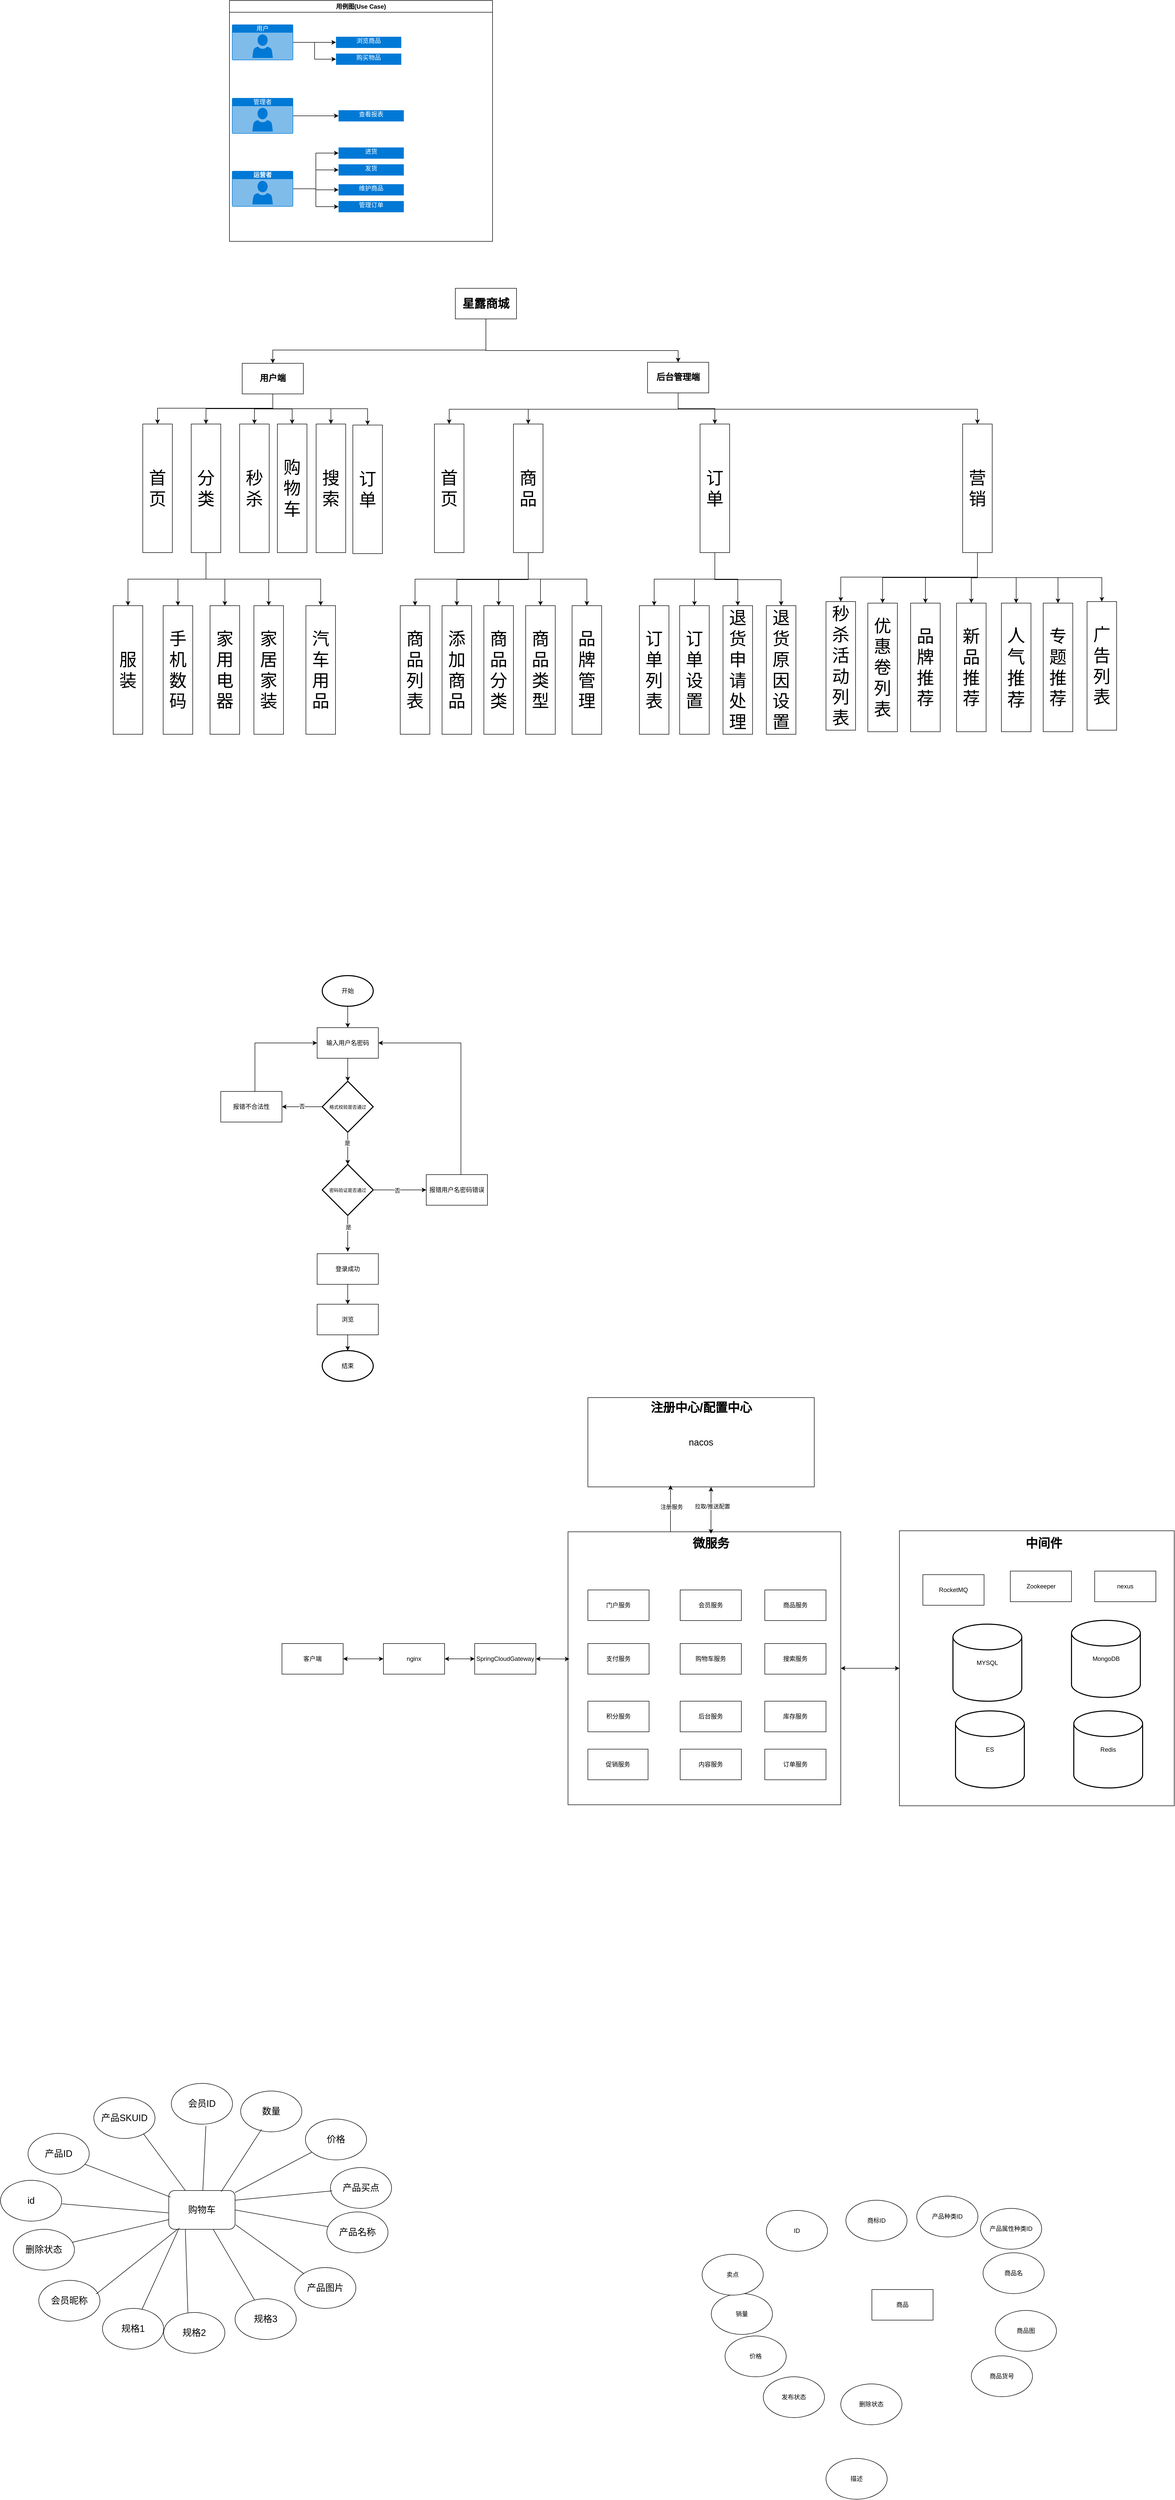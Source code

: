 <mxfile version="26.1.1">
  <diagram name="第 1 页" id="zI-GEJcVa0QLz6d-LR4Y">
    <mxGraphModel dx="856" dy="1057" grid="0" gridSize="10" guides="1" tooltips="1" connect="1" arrows="1" fold="1" page="0" pageScale="1" pageWidth="827" pageHeight="1169" math="0" shadow="0">
      <root>
        <mxCell id="0" />
        <mxCell id="1" parent="0" />
        <mxCell id="sWnjlbS8qjmlmMA9JyFx-139" value="" style="whiteSpace=wrap;html=1;aspect=fixed;" vertex="1" parent="1">
          <mxGeometry x="1976" y="3242" width="539" height="539" as="geometry" />
        </mxCell>
        <mxCell id="sWnjlbS8qjmlmMA9JyFx-122" value="&lt;div style=&quot;line-height: 100%;&quot;&gt;&lt;br&gt;&lt;/div&gt;" style="whiteSpace=wrap;html=1;aspect=fixed;align=left;" vertex="1" parent="1">
          <mxGeometry x="1326" y="3244" width="535" height="535" as="geometry" />
        </mxCell>
        <mxCell id="y7e35RRzxYH9MTJGS3jM-2" value="用例图(Use Case)" style="swimlane;whiteSpace=wrap;html=1;" parent="1" vertex="1">
          <mxGeometry x="662" y="243" width="516" height="472" as="geometry" />
        </mxCell>
        <mxCell id="y7e35RRzxYH9MTJGS3jM-10" value="" style="edgeStyle=orthogonalEdgeStyle;rounded=0;orthogonalLoop=1;jettySize=auto;html=1;" parent="y7e35RRzxYH9MTJGS3jM-2" source="y7e35RRzxYH9MTJGS3jM-6" target="y7e35RRzxYH9MTJGS3jM-9" edge="1">
          <mxGeometry relative="1" as="geometry" />
        </mxCell>
        <mxCell id="y7e35RRzxYH9MTJGS3jM-14" style="edgeStyle=orthogonalEdgeStyle;rounded=0;orthogonalLoop=1;jettySize=auto;html=1;entryX=0;entryY=0.5;entryDx=0;entryDy=0;" parent="y7e35RRzxYH9MTJGS3jM-2" source="y7e35RRzxYH9MTJGS3jM-6" target="y7e35RRzxYH9MTJGS3jM-13" edge="1">
          <mxGeometry relative="1" as="geometry" />
        </mxCell>
        <mxCell id="y7e35RRzxYH9MTJGS3jM-6" value="用户" style="html=1;whiteSpace=wrap;strokeColor=none;fillColor=#0079D6;labelPosition=center;verticalLabelPosition=middle;verticalAlign=top;align=center;fontSize=12;outlineConnect=0;spacingTop=-6;fontColor=#FFFFFF;sketch=0;shape=mxgraph.sitemap.user;" parent="y7e35RRzxYH9MTJGS3jM-2" vertex="1">
          <mxGeometry x="5" y="47" width="120" height="70" as="geometry" />
        </mxCell>
        <mxCell id="y7e35RRzxYH9MTJGS3jM-16" style="edgeStyle=orthogonalEdgeStyle;rounded=0;orthogonalLoop=1;jettySize=auto;html=1;entryX=0;entryY=0.5;entryDx=0;entryDy=0;" parent="y7e35RRzxYH9MTJGS3jM-2" source="y7e35RRzxYH9MTJGS3jM-7" target="y7e35RRzxYH9MTJGS3jM-15" edge="1">
          <mxGeometry relative="1" as="geometry" />
        </mxCell>
        <mxCell id="y7e35RRzxYH9MTJGS3jM-7" value="管理者" style="html=1;whiteSpace=wrap;strokeColor=none;fillColor=#0079D6;labelPosition=center;verticalLabelPosition=middle;verticalAlign=top;align=center;fontSize=12;outlineConnect=0;spacingTop=-6;fontColor=#FFFFFF;sketch=0;shape=mxgraph.sitemap.user;" parent="y7e35RRzxYH9MTJGS3jM-2" vertex="1">
          <mxGeometry x="5" y="191" width="120" height="70" as="geometry" />
        </mxCell>
        <mxCell id="y7e35RRzxYH9MTJGS3jM-21" style="edgeStyle=orthogonalEdgeStyle;rounded=0;orthogonalLoop=1;jettySize=auto;html=1;entryX=0;entryY=0.5;entryDx=0;entryDy=0;" parent="y7e35RRzxYH9MTJGS3jM-2" source="y7e35RRzxYH9MTJGS3jM-8" target="y7e35RRzxYH9MTJGS3jM-17" edge="1">
          <mxGeometry relative="1" as="geometry" />
        </mxCell>
        <mxCell id="y7e35RRzxYH9MTJGS3jM-22" style="edgeStyle=orthogonalEdgeStyle;rounded=0;orthogonalLoop=1;jettySize=auto;html=1;" parent="y7e35RRzxYH9MTJGS3jM-2" source="y7e35RRzxYH9MTJGS3jM-8" target="y7e35RRzxYH9MTJGS3jM-18" edge="1">
          <mxGeometry relative="1" as="geometry" />
        </mxCell>
        <mxCell id="y7e35RRzxYH9MTJGS3jM-23" style="edgeStyle=orthogonalEdgeStyle;rounded=0;orthogonalLoop=1;jettySize=auto;html=1;entryX=0;entryY=0.5;entryDx=0;entryDy=0;" parent="y7e35RRzxYH9MTJGS3jM-2" source="y7e35RRzxYH9MTJGS3jM-8" target="y7e35RRzxYH9MTJGS3jM-19" edge="1">
          <mxGeometry relative="1" as="geometry" />
        </mxCell>
        <mxCell id="y7e35RRzxYH9MTJGS3jM-24" style="edgeStyle=orthogonalEdgeStyle;rounded=0;orthogonalLoop=1;jettySize=auto;html=1;entryX=0;entryY=0.5;entryDx=0;entryDy=0;" parent="y7e35RRzxYH9MTJGS3jM-2" source="y7e35RRzxYH9MTJGS3jM-8" target="y7e35RRzxYH9MTJGS3jM-20" edge="1">
          <mxGeometry relative="1" as="geometry" />
        </mxCell>
        <mxCell id="y7e35RRzxYH9MTJGS3jM-8" value="运营者" style="html=1;whiteSpace=wrap;strokeColor=none;fillColor=#0079D6;labelPosition=center;verticalLabelPosition=middle;verticalAlign=top;align=center;fontSize=12;outlineConnect=0;spacingTop=-6;fontColor=#FFFFFF;sketch=0;shape=mxgraph.sitemap.user;fontStyle=1" parent="y7e35RRzxYH9MTJGS3jM-2" vertex="1">
          <mxGeometry x="5" y="334" width="120" height="70" as="geometry" />
        </mxCell>
        <mxCell id="y7e35RRzxYH9MTJGS3jM-9" value="浏览商品" style="whiteSpace=wrap;html=1;verticalAlign=top;fillColor=#0079D6;strokeColor=none;fontColor=#FFFFFF;spacingTop=-6;sketch=0;" parent="y7e35RRzxYH9MTJGS3jM-2" vertex="1">
          <mxGeometry x="209" y="71" width="128" height="22" as="geometry" />
        </mxCell>
        <mxCell id="y7e35RRzxYH9MTJGS3jM-13" value="购买物品" style="whiteSpace=wrap;html=1;verticalAlign=top;fillColor=#0079D6;strokeColor=none;fontColor=#FFFFFF;spacingTop=-6;sketch=0;" parent="y7e35RRzxYH9MTJGS3jM-2" vertex="1">
          <mxGeometry x="209" y="104" width="128" height="22" as="geometry" />
        </mxCell>
        <mxCell id="y7e35RRzxYH9MTJGS3jM-15" value="查看报表" style="whiteSpace=wrap;html=1;verticalAlign=top;fillColor=#0079D6;strokeColor=none;fontColor=#FFFFFF;spacingTop=-6;sketch=0;" parent="y7e35RRzxYH9MTJGS3jM-2" vertex="1">
          <mxGeometry x="214" y="215" width="128" height="22" as="geometry" />
        </mxCell>
        <mxCell id="y7e35RRzxYH9MTJGS3jM-17" value="进货" style="whiteSpace=wrap;html=1;verticalAlign=top;fillColor=#0079D6;strokeColor=none;fontColor=#FFFFFF;spacingTop=-6;sketch=0;" parent="y7e35RRzxYH9MTJGS3jM-2" vertex="1">
          <mxGeometry x="214" y="288" width="128" height="22" as="geometry" />
        </mxCell>
        <mxCell id="y7e35RRzxYH9MTJGS3jM-18" value="发货" style="whiteSpace=wrap;html=1;verticalAlign=top;fillColor=#0079D6;strokeColor=none;fontColor=#FFFFFF;spacingTop=-6;sketch=0;" parent="y7e35RRzxYH9MTJGS3jM-2" vertex="1">
          <mxGeometry x="214" y="321" width="128" height="22" as="geometry" />
        </mxCell>
        <mxCell id="y7e35RRzxYH9MTJGS3jM-19" value="维护商品" style="whiteSpace=wrap;html=1;verticalAlign=top;fillColor=#0079D6;strokeColor=none;fontColor=#FFFFFF;spacingTop=-6;sketch=0;" parent="y7e35RRzxYH9MTJGS3jM-2" vertex="1">
          <mxGeometry x="214" y="360" width="128" height="22" as="geometry" />
        </mxCell>
        <mxCell id="y7e35RRzxYH9MTJGS3jM-20" value="管理订单" style="whiteSpace=wrap;html=1;verticalAlign=top;fillColor=#0079D6;strokeColor=none;fontColor=#FFFFFF;spacingTop=-6;sketch=0;" parent="y7e35RRzxYH9MTJGS3jM-2" vertex="1">
          <mxGeometry x="214" y="393" width="128" height="22" as="geometry" />
        </mxCell>
        <mxCell id="sWnjlbS8qjmlmMA9JyFx-113" style="edgeStyle=orthogonalEdgeStyle;rounded=0;orthogonalLoop=1;jettySize=auto;html=1;" edge="1" parent="1" source="sWnjlbS8qjmlmMA9JyFx-1" target="sWnjlbS8qjmlmMA9JyFx-2">
          <mxGeometry relative="1" as="geometry">
            <Array as="points">
              <mxPoint x="1165" y="928" />
              <mxPoint x="747" y="928" />
            </Array>
          </mxGeometry>
        </mxCell>
        <mxCell id="sWnjlbS8qjmlmMA9JyFx-114" style="edgeStyle=orthogonalEdgeStyle;rounded=0;orthogonalLoop=1;jettySize=auto;html=1;" edge="1" parent="1" source="sWnjlbS8qjmlmMA9JyFx-1" target="sWnjlbS8qjmlmMA9JyFx-3">
          <mxGeometry relative="1" as="geometry">
            <Array as="points">
              <mxPoint x="1165" y="929" />
              <mxPoint x="1542" y="929" />
            </Array>
          </mxGeometry>
        </mxCell>
        <mxCell id="sWnjlbS8qjmlmMA9JyFx-1" value="&lt;font style=&quot;font-size: 23px;&quot;&gt;&lt;b&gt;星露商城&lt;/b&gt;&lt;/font&gt;" style="rounded=0;whiteSpace=wrap;html=1;" vertex="1" parent="1">
          <mxGeometry x="1105" y="807" width="120" height="60" as="geometry" />
        </mxCell>
        <mxCell id="sWnjlbS8qjmlmMA9JyFx-73" style="edgeStyle=orthogonalEdgeStyle;rounded=0;orthogonalLoop=1;jettySize=auto;html=1;" edge="1" parent="1" source="sWnjlbS8qjmlmMA9JyFx-3" target="sWnjlbS8qjmlmMA9JyFx-32">
          <mxGeometry relative="1" as="geometry">
            <Array as="points">
              <mxPoint x="1542" y="1044" />
              <mxPoint x="1248" y="1044" />
            </Array>
          </mxGeometry>
        </mxCell>
        <mxCell id="sWnjlbS8qjmlmMA9JyFx-74" style="edgeStyle=orthogonalEdgeStyle;rounded=0;orthogonalLoop=1;jettySize=auto;html=1;" edge="1" parent="1" source="sWnjlbS8qjmlmMA9JyFx-3" target="sWnjlbS8qjmlmMA9JyFx-33">
          <mxGeometry relative="1" as="geometry" />
        </mxCell>
        <mxCell id="sWnjlbS8qjmlmMA9JyFx-75" style="edgeStyle=orthogonalEdgeStyle;rounded=0;orthogonalLoop=1;jettySize=auto;html=1;entryX=0.5;entryY=0;entryDx=0;entryDy=0;" edge="1" parent="1" source="sWnjlbS8qjmlmMA9JyFx-3" target="sWnjlbS8qjmlmMA9JyFx-34">
          <mxGeometry relative="1" as="geometry">
            <Array as="points">
              <mxPoint x="1542" y="1044" />
              <mxPoint x="2129" y="1044" />
            </Array>
          </mxGeometry>
        </mxCell>
        <mxCell id="sWnjlbS8qjmlmMA9JyFx-76" style="edgeStyle=orthogonalEdgeStyle;rounded=0;orthogonalLoop=1;jettySize=auto;html=1;" edge="1" parent="1" source="sWnjlbS8qjmlmMA9JyFx-3" target="sWnjlbS8qjmlmMA9JyFx-31">
          <mxGeometry relative="1" as="geometry">
            <Array as="points">
              <mxPoint x="1542" y="1044" />
              <mxPoint x="1093" y="1044" />
            </Array>
          </mxGeometry>
        </mxCell>
        <mxCell id="sWnjlbS8qjmlmMA9JyFx-3" value="&lt;font style=&quot;font-size: 17px;&quot;&gt;&lt;b&gt;后台管理端&lt;/b&gt;&lt;/font&gt;" style="rounded=0;whiteSpace=wrap;html=1;fontSize=14;" vertex="1" parent="1">
          <mxGeometry x="1482" y="952" width="120" height="60" as="geometry" />
        </mxCell>
        <mxCell id="sWnjlbS8qjmlmMA9JyFx-31" value="&lt;font style=&quot;font-size: 34px;&quot;&gt;首页&lt;/font&gt;" style="rounded=0;whiteSpace=wrap;html=1;" vertex="1" parent="1">
          <mxGeometry x="1064" y="1073" width="58" height="252" as="geometry" />
        </mxCell>
        <mxCell id="sWnjlbS8qjmlmMA9JyFx-68" style="edgeStyle=orthogonalEdgeStyle;rounded=0;orthogonalLoop=1;jettySize=auto;html=1;entryX=0.5;entryY=0;entryDx=0;entryDy=0;" edge="1" parent="1" source="sWnjlbS8qjmlmMA9JyFx-32" target="sWnjlbS8qjmlmMA9JyFx-36">
          <mxGeometry relative="1" as="geometry">
            <Array as="points">
              <mxPoint x="1248" y="1377" />
              <mxPoint x="1026" y="1377" />
            </Array>
          </mxGeometry>
        </mxCell>
        <mxCell id="sWnjlbS8qjmlmMA9JyFx-69" style="edgeStyle=orthogonalEdgeStyle;rounded=0;orthogonalLoop=1;jettySize=auto;html=1;" edge="1" parent="1" source="sWnjlbS8qjmlmMA9JyFx-32" target="sWnjlbS8qjmlmMA9JyFx-38">
          <mxGeometry relative="1" as="geometry" />
        </mxCell>
        <mxCell id="sWnjlbS8qjmlmMA9JyFx-70" style="edgeStyle=orthogonalEdgeStyle;rounded=0;orthogonalLoop=1;jettySize=auto;html=1;" edge="1" parent="1" source="sWnjlbS8qjmlmMA9JyFx-32" target="sWnjlbS8qjmlmMA9JyFx-37">
          <mxGeometry relative="1" as="geometry" />
        </mxCell>
        <mxCell id="sWnjlbS8qjmlmMA9JyFx-71" style="edgeStyle=orthogonalEdgeStyle;rounded=0;orthogonalLoop=1;jettySize=auto;html=1;entryX=0.5;entryY=0;entryDx=0;entryDy=0;" edge="1" parent="1" source="sWnjlbS8qjmlmMA9JyFx-32" target="sWnjlbS8qjmlmMA9JyFx-39">
          <mxGeometry relative="1" as="geometry">
            <Array as="points">
              <mxPoint x="1248" y="1377" />
              <mxPoint x="1363" y="1377" />
            </Array>
          </mxGeometry>
        </mxCell>
        <mxCell id="sWnjlbS8qjmlmMA9JyFx-72" style="edgeStyle=orthogonalEdgeStyle;rounded=0;orthogonalLoop=1;jettySize=auto;html=1;" edge="1" parent="1" source="sWnjlbS8qjmlmMA9JyFx-32" target="sWnjlbS8qjmlmMA9JyFx-35">
          <mxGeometry relative="1" as="geometry">
            <Array as="points">
              <mxPoint x="1248" y="1378" />
              <mxPoint x="1108" y="1378" />
            </Array>
          </mxGeometry>
        </mxCell>
        <mxCell id="sWnjlbS8qjmlmMA9JyFx-32" value="&lt;font style=&quot;font-size: 34px;&quot;&gt;商品&lt;/font&gt;" style="rounded=0;whiteSpace=wrap;html=1;" vertex="1" parent="1">
          <mxGeometry x="1219" y="1073" width="58" height="252" as="geometry" />
        </mxCell>
        <mxCell id="sWnjlbS8qjmlmMA9JyFx-64" style="edgeStyle=orthogonalEdgeStyle;rounded=0;orthogonalLoop=1;jettySize=auto;html=1;entryX=0.5;entryY=0;entryDx=0;entryDy=0;" edge="1" parent="1" source="sWnjlbS8qjmlmMA9JyFx-33" target="sWnjlbS8qjmlmMA9JyFx-42">
          <mxGeometry relative="1" as="geometry" />
        </mxCell>
        <mxCell id="sWnjlbS8qjmlmMA9JyFx-65" style="edgeStyle=orthogonalEdgeStyle;rounded=0;orthogonalLoop=1;jettySize=auto;html=1;entryX=0.5;entryY=0;entryDx=0;entryDy=0;" edge="1" parent="1" source="sWnjlbS8qjmlmMA9JyFx-33" target="sWnjlbS8qjmlmMA9JyFx-43">
          <mxGeometry relative="1" as="geometry" />
        </mxCell>
        <mxCell id="sWnjlbS8qjmlmMA9JyFx-66" style="edgeStyle=orthogonalEdgeStyle;rounded=0;orthogonalLoop=1;jettySize=auto;html=1;" edge="1" parent="1" source="sWnjlbS8qjmlmMA9JyFx-33" target="sWnjlbS8qjmlmMA9JyFx-41">
          <mxGeometry relative="1" as="geometry">
            <Array as="points">
              <mxPoint x="1614" y="1377" />
              <mxPoint x="1495" y="1377" />
            </Array>
          </mxGeometry>
        </mxCell>
        <mxCell id="sWnjlbS8qjmlmMA9JyFx-67" style="edgeStyle=orthogonalEdgeStyle;rounded=0;orthogonalLoop=1;jettySize=auto;html=1;" edge="1" parent="1" source="sWnjlbS8qjmlmMA9JyFx-33" target="sWnjlbS8qjmlmMA9JyFx-40">
          <mxGeometry relative="1" as="geometry">
            <Array as="points">
              <mxPoint x="1614" y="1378" />
              <mxPoint x="1744" y="1378" />
            </Array>
          </mxGeometry>
        </mxCell>
        <mxCell id="sWnjlbS8qjmlmMA9JyFx-33" value="&lt;font style=&quot;font-size: 34px;&quot;&gt;订单&lt;/font&gt;" style="rounded=0;whiteSpace=wrap;html=1;" vertex="1" parent="1">
          <mxGeometry x="1585" y="1073" width="58" height="252" as="geometry" />
        </mxCell>
        <mxCell id="sWnjlbS8qjmlmMA9JyFx-57" style="edgeStyle=orthogonalEdgeStyle;rounded=0;orthogonalLoop=1;jettySize=auto;html=1;" edge="1" parent="1" source="sWnjlbS8qjmlmMA9JyFx-34" target="sWnjlbS8qjmlmMA9JyFx-44">
          <mxGeometry relative="1" as="geometry">
            <Array as="points">
              <mxPoint x="2129" y="1373" />
              <mxPoint x="1861" y="1373" />
            </Array>
          </mxGeometry>
        </mxCell>
        <mxCell id="sWnjlbS8qjmlmMA9JyFx-58" style="edgeStyle=orthogonalEdgeStyle;rounded=0;orthogonalLoop=1;jettySize=auto;html=1;entryX=0.5;entryY=0;entryDx=0;entryDy=0;" edge="1" parent="1" source="sWnjlbS8qjmlmMA9JyFx-34" target="sWnjlbS8qjmlmMA9JyFx-45">
          <mxGeometry relative="1" as="geometry">
            <Array as="points">
              <mxPoint x="2129" y="1374" />
              <mxPoint x="1943" y="1374" />
            </Array>
          </mxGeometry>
        </mxCell>
        <mxCell id="sWnjlbS8qjmlmMA9JyFx-59" style="edgeStyle=orthogonalEdgeStyle;rounded=0;orthogonalLoop=1;jettySize=auto;html=1;" edge="1" parent="1" source="sWnjlbS8qjmlmMA9JyFx-34" target="sWnjlbS8qjmlmMA9JyFx-46">
          <mxGeometry relative="1" as="geometry">
            <Array as="points">
              <mxPoint x="2129" y="1374" />
              <mxPoint x="2027" y="1374" />
            </Array>
          </mxGeometry>
        </mxCell>
        <mxCell id="sWnjlbS8qjmlmMA9JyFx-60" style="edgeStyle=orthogonalEdgeStyle;rounded=0;orthogonalLoop=1;jettySize=auto;html=1;" edge="1" parent="1" source="sWnjlbS8qjmlmMA9JyFx-34" target="sWnjlbS8qjmlmMA9JyFx-47">
          <mxGeometry relative="1" as="geometry" />
        </mxCell>
        <mxCell id="sWnjlbS8qjmlmMA9JyFx-61" style="edgeStyle=orthogonalEdgeStyle;rounded=0;orthogonalLoop=1;jettySize=auto;html=1;" edge="1" parent="1" source="sWnjlbS8qjmlmMA9JyFx-34" target="sWnjlbS8qjmlmMA9JyFx-48">
          <mxGeometry relative="1" as="geometry">
            <Array as="points">
              <mxPoint x="2129" y="1374" />
              <mxPoint x="2205" y="1374" />
            </Array>
          </mxGeometry>
        </mxCell>
        <mxCell id="sWnjlbS8qjmlmMA9JyFx-62" style="edgeStyle=orthogonalEdgeStyle;rounded=0;orthogonalLoop=1;jettySize=auto;html=1;" edge="1" parent="1" source="sWnjlbS8qjmlmMA9JyFx-34" target="sWnjlbS8qjmlmMA9JyFx-49">
          <mxGeometry relative="1" as="geometry">
            <Array as="points">
              <mxPoint x="2129" y="1374" />
              <mxPoint x="2287" y="1374" />
            </Array>
          </mxGeometry>
        </mxCell>
        <mxCell id="sWnjlbS8qjmlmMA9JyFx-63" style="edgeStyle=orthogonalEdgeStyle;rounded=0;orthogonalLoop=1;jettySize=auto;html=1;" edge="1" parent="1" source="sWnjlbS8qjmlmMA9JyFx-34" target="sWnjlbS8qjmlmMA9JyFx-50">
          <mxGeometry relative="1" as="geometry">
            <Array as="points">
              <mxPoint x="2129" y="1374" />
              <mxPoint x="2373" y="1374" />
            </Array>
          </mxGeometry>
        </mxCell>
        <mxCell id="sWnjlbS8qjmlmMA9JyFx-34" value="&lt;font style=&quot;font-size: 34px;&quot;&gt;营销&lt;/font&gt;" style="rounded=0;whiteSpace=wrap;html=1;fontSize=13;" vertex="1" parent="1">
          <mxGeometry x="2100" y="1073" width="58" height="252" as="geometry" />
        </mxCell>
        <mxCell id="sWnjlbS8qjmlmMA9JyFx-51" value="" style="group" vertex="1" connectable="0" parent="1">
          <mxGeometry x="434" y="954" width="528" height="727" as="geometry" />
        </mxCell>
        <mxCell id="sWnjlbS8qjmlmMA9JyFx-23" style="edgeStyle=orthogonalEdgeStyle;rounded=0;orthogonalLoop=1;jettySize=auto;html=1;" edge="1" parent="sWnjlbS8qjmlmMA9JyFx-51" source="sWnjlbS8qjmlmMA9JyFx-2" target="sWnjlbS8qjmlmMA9JyFx-5">
          <mxGeometry relative="1" as="geometry">
            <Array as="points">
              <mxPoint x="313" y="88" />
              <mxPoint x="87" y="88" />
            </Array>
          </mxGeometry>
        </mxCell>
        <mxCell id="sWnjlbS8qjmlmMA9JyFx-24" style="edgeStyle=orthogonalEdgeStyle;rounded=0;orthogonalLoop=1;jettySize=auto;html=1;entryX=0.5;entryY=0;entryDx=0;entryDy=0;" edge="1" parent="sWnjlbS8qjmlmMA9JyFx-51" source="sWnjlbS8qjmlmMA9JyFx-2" target="sWnjlbS8qjmlmMA9JyFx-14">
          <mxGeometry relative="1" as="geometry" />
        </mxCell>
        <mxCell id="sWnjlbS8qjmlmMA9JyFx-25" style="edgeStyle=orthogonalEdgeStyle;rounded=0;orthogonalLoop=1;jettySize=auto;html=1;" edge="1" parent="sWnjlbS8qjmlmMA9JyFx-51" source="sWnjlbS8qjmlmMA9JyFx-2" target="sWnjlbS8qjmlmMA9JyFx-7">
          <mxGeometry relative="1" as="geometry" />
        </mxCell>
        <mxCell id="sWnjlbS8qjmlmMA9JyFx-26" style="edgeStyle=orthogonalEdgeStyle;rounded=0;orthogonalLoop=1;jettySize=auto;html=1;" edge="1" parent="sWnjlbS8qjmlmMA9JyFx-51" source="sWnjlbS8qjmlmMA9JyFx-2" target="sWnjlbS8qjmlmMA9JyFx-8">
          <mxGeometry relative="1" as="geometry">
            <Array as="points">
              <mxPoint x="313" y="89" />
              <mxPoint x="427" y="89" />
            </Array>
          </mxGeometry>
        </mxCell>
        <mxCell id="sWnjlbS8qjmlmMA9JyFx-27" style="edgeStyle=orthogonalEdgeStyle;rounded=0;orthogonalLoop=1;jettySize=auto;html=1;" edge="1" parent="sWnjlbS8qjmlmMA9JyFx-51" source="sWnjlbS8qjmlmMA9JyFx-2" target="sWnjlbS8qjmlmMA9JyFx-6">
          <mxGeometry relative="1" as="geometry">
            <Array as="points">
              <mxPoint x="313" y="89" />
              <mxPoint x="182" y="89" />
            </Array>
          </mxGeometry>
        </mxCell>
        <mxCell id="sWnjlbS8qjmlmMA9JyFx-28" style="edgeStyle=orthogonalEdgeStyle;rounded=0;orthogonalLoop=1;jettySize=auto;html=1;entryX=0.5;entryY=0;entryDx=0;entryDy=0;" edge="1" parent="sWnjlbS8qjmlmMA9JyFx-51" source="sWnjlbS8qjmlmMA9JyFx-2" target="sWnjlbS8qjmlmMA9JyFx-9">
          <mxGeometry relative="1" as="geometry">
            <Array as="points">
              <mxPoint x="313" y="89" />
              <mxPoint x="499" y="89" />
            </Array>
          </mxGeometry>
        </mxCell>
        <mxCell id="sWnjlbS8qjmlmMA9JyFx-2" value="&lt;font style=&quot;font-size: 17px;&quot;&gt;&lt;b&gt;用户端&lt;/b&gt;&lt;/font&gt;" style="rounded=0;whiteSpace=wrap;html=1;" vertex="1" parent="sWnjlbS8qjmlmMA9JyFx-51">
          <mxGeometry x="253" width="120" height="60" as="geometry" />
        </mxCell>
        <mxCell id="sWnjlbS8qjmlmMA9JyFx-5" value="&lt;font style=&quot;font-size: 34px;&quot;&gt;首页&lt;/font&gt;" style="rounded=0;whiteSpace=wrap;html=1;" vertex="1" parent="sWnjlbS8qjmlmMA9JyFx-51">
          <mxGeometry x="58" y="119" width="58" height="252" as="geometry" />
        </mxCell>
        <mxCell id="sWnjlbS8qjmlmMA9JyFx-16" value="" style="edgeStyle=orthogonalEdgeStyle;rounded=0;orthogonalLoop=1;jettySize=auto;html=1;" edge="1" parent="sWnjlbS8qjmlmMA9JyFx-51" source="sWnjlbS8qjmlmMA9JyFx-6" target="sWnjlbS8qjmlmMA9JyFx-12">
          <mxGeometry relative="1" as="geometry" />
        </mxCell>
        <mxCell id="sWnjlbS8qjmlmMA9JyFx-17" style="edgeStyle=orthogonalEdgeStyle;rounded=0;orthogonalLoop=1;jettySize=auto;html=1;" edge="1" parent="sWnjlbS8qjmlmMA9JyFx-51" source="sWnjlbS8qjmlmMA9JyFx-6" target="sWnjlbS8qjmlmMA9JyFx-11">
          <mxGeometry relative="1" as="geometry" />
        </mxCell>
        <mxCell id="sWnjlbS8qjmlmMA9JyFx-20" style="edgeStyle=orthogonalEdgeStyle;rounded=0;orthogonalLoop=1;jettySize=auto;html=1;" edge="1" parent="sWnjlbS8qjmlmMA9JyFx-51" source="sWnjlbS8qjmlmMA9JyFx-6" target="sWnjlbS8qjmlmMA9JyFx-13">
          <mxGeometry relative="1" as="geometry">
            <Array as="points">
              <mxPoint x="182" y="423" />
              <mxPoint x="305" y="423" />
            </Array>
          </mxGeometry>
        </mxCell>
        <mxCell id="sWnjlbS8qjmlmMA9JyFx-21" style="edgeStyle=orthogonalEdgeStyle;rounded=0;orthogonalLoop=1;jettySize=auto;html=1;" edge="1" parent="sWnjlbS8qjmlmMA9JyFx-51" source="sWnjlbS8qjmlmMA9JyFx-6" target="sWnjlbS8qjmlmMA9JyFx-15">
          <mxGeometry relative="1" as="geometry">
            <Array as="points">
              <mxPoint x="182" y="423" />
              <mxPoint x="407" y="423" />
            </Array>
          </mxGeometry>
        </mxCell>
        <mxCell id="sWnjlbS8qjmlmMA9JyFx-22" style="edgeStyle=orthogonalEdgeStyle;rounded=0;orthogonalLoop=1;jettySize=auto;html=1;entryX=0.5;entryY=0;entryDx=0;entryDy=0;" edge="1" parent="sWnjlbS8qjmlmMA9JyFx-51" source="sWnjlbS8qjmlmMA9JyFx-6" target="sWnjlbS8qjmlmMA9JyFx-10">
          <mxGeometry relative="1" as="geometry">
            <Array as="points">
              <mxPoint x="182" y="423" />
              <mxPoint x="29" y="423" />
            </Array>
          </mxGeometry>
        </mxCell>
        <mxCell id="sWnjlbS8qjmlmMA9JyFx-6" value="&lt;span style=&quot;font-size: 34px;&quot;&gt;分类&lt;/span&gt;" style="rounded=0;whiteSpace=wrap;html=1;" vertex="1" parent="sWnjlbS8qjmlmMA9JyFx-51">
          <mxGeometry x="153" y="119" width="58" height="252" as="geometry" />
        </mxCell>
        <mxCell id="sWnjlbS8qjmlmMA9JyFx-7" value="&lt;font style=&quot;font-size: 34px;&quot;&gt;购物车&lt;/font&gt;" style="rounded=0;whiteSpace=wrap;html=1;" vertex="1" parent="sWnjlbS8qjmlmMA9JyFx-51">
          <mxGeometry x="322" y="119" width="58" height="252" as="geometry" />
        </mxCell>
        <mxCell id="sWnjlbS8qjmlmMA9JyFx-8" value="&lt;font style=&quot;font-size: 34px;&quot;&gt;搜索&lt;/font&gt;" style="rounded=0;whiteSpace=wrap;html=1;" vertex="1" parent="sWnjlbS8qjmlmMA9JyFx-51">
          <mxGeometry x="398" y="119" width="58" height="252" as="geometry" />
        </mxCell>
        <mxCell id="sWnjlbS8qjmlmMA9JyFx-9" value="&lt;font style=&quot;font-size: 34px;&quot;&gt;订单&lt;/font&gt;" style="rounded=0;whiteSpace=wrap;html=1;" vertex="1" parent="sWnjlbS8qjmlmMA9JyFx-51">
          <mxGeometry x="470" y="121" width="58" height="252" as="geometry" />
        </mxCell>
        <mxCell id="sWnjlbS8qjmlmMA9JyFx-10" value="&lt;font style=&quot;font-size: 34px;&quot;&gt;服装&lt;/font&gt;" style="rounded=0;whiteSpace=wrap;html=1;" vertex="1" parent="sWnjlbS8qjmlmMA9JyFx-51">
          <mxGeometry y="475" width="58" height="252" as="geometry" />
        </mxCell>
        <mxCell id="sWnjlbS8qjmlmMA9JyFx-11" value="&lt;font style=&quot;font-size: 34px;&quot;&gt;家用电器&lt;/font&gt;" style="rounded=0;whiteSpace=wrap;html=1;" vertex="1" parent="sWnjlbS8qjmlmMA9JyFx-51">
          <mxGeometry x="190" y="475" width="58" height="252" as="geometry" />
        </mxCell>
        <mxCell id="sWnjlbS8qjmlmMA9JyFx-12" value="&lt;font style=&quot;font-size: 34px;&quot;&gt;手机数码&lt;/font&gt;" style="rounded=0;whiteSpace=wrap;html=1;" vertex="1" parent="sWnjlbS8qjmlmMA9JyFx-51">
          <mxGeometry x="98" y="475" width="58" height="252" as="geometry" />
        </mxCell>
        <mxCell id="sWnjlbS8qjmlmMA9JyFx-13" value="&lt;font style=&quot;font-size: 34px;&quot;&gt;家居家装&lt;/font&gt;" style="rounded=0;whiteSpace=wrap;html=1;" vertex="1" parent="sWnjlbS8qjmlmMA9JyFx-51">
          <mxGeometry x="276" y="475" width="58" height="252" as="geometry" />
        </mxCell>
        <mxCell id="sWnjlbS8qjmlmMA9JyFx-14" value="&lt;font style=&quot;font-size: 34px;&quot;&gt;秒杀&lt;/font&gt;" style="rounded=0;whiteSpace=wrap;html=1;" vertex="1" parent="sWnjlbS8qjmlmMA9JyFx-51">
          <mxGeometry x="248" y="119" width="58" height="252" as="geometry" />
        </mxCell>
        <mxCell id="sWnjlbS8qjmlmMA9JyFx-15" value="&lt;font style=&quot;font-size: 34px;&quot;&gt;汽车用品&lt;/font&gt;" style="rounded=0;whiteSpace=wrap;html=1;" vertex="1" parent="sWnjlbS8qjmlmMA9JyFx-51">
          <mxGeometry x="378" y="475" width="58" height="252" as="geometry" />
        </mxCell>
        <mxCell id="sWnjlbS8qjmlmMA9JyFx-54" value="" style="group" vertex="1" connectable="0" parent="1">
          <mxGeometry x="997" y="1429" width="395" height="252" as="geometry" />
        </mxCell>
        <mxCell id="sWnjlbS8qjmlmMA9JyFx-35" value="&lt;font style=&quot;font-size: 34px;&quot;&gt;添加商品&lt;/font&gt;" style="rounded=0;whiteSpace=wrap;html=1;" vertex="1" parent="sWnjlbS8qjmlmMA9JyFx-54">
          <mxGeometry x="82" width="58" height="252" as="geometry" />
        </mxCell>
        <mxCell id="sWnjlbS8qjmlmMA9JyFx-36" value="&lt;font style=&quot;font-size: 34px;&quot;&gt;商品列表&lt;/font&gt;" style="rounded=0;whiteSpace=wrap;html=1;" vertex="1" parent="sWnjlbS8qjmlmMA9JyFx-54">
          <mxGeometry width="58" height="252" as="geometry" />
        </mxCell>
        <mxCell id="sWnjlbS8qjmlmMA9JyFx-37" value="&lt;font style=&quot;font-size: 34px;&quot;&gt;商品分类&lt;/font&gt;" style="rounded=0;whiteSpace=wrap;html=1;" vertex="1" parent="sWnjlbS8qjmlmMA9JyFx-54">
          <mxGeometry x="164" width="58" height="252" as="geometry" />
        </mxCell>
        <mxCell id="sWnjlbS8qjmlmMA9JyFx-38" value="&lt;font style=&quot;font-size: 34px;&quot;&gt;商品类型&lt;/font&gt;" style="rounded=0;whiteSpace=wrap;html=1;" vertex="1" parent="sWnjlbS8qjmlmMA9JyFx-54">
          <mxGeometry x="246" width="58" height="252" as="geometry" />
        </mxCell>
        <mxCell id="sWnjlbS8qjmlmMA9JyFx-39" value="&lt;font style=&quot;font-size: 34px;&quot;&gt;品牌管理&lt;/font&gt;" style="rounded=0;whiteSpace=wrap;html=1;" vertex="1" parent="sWnjlbS8qjmlmMA9JyFx-54">
          <mxGeometry x="337" width="58" height="252" as="geometry" />
        </mxCell>
        <mxCell id="sWnjlbS8qjmlmMA9JyFx-55" value="" style="group" vertex="1" connectable="0" parent="1">
          <mxGeometry x="1461" y="1429" width="312" height="252" as="geometry" />
        </mxCell>
        <mxCell id="sWnjlbS8qjmlmMA9JyFx-40" value="&lt;font style=&quot;font-size: 34px;&quot;&gt;退货原因设置&lt;/font&gt;" style="rounded=0;whiteSpace=wrap;html=1;" vertex="1" parent="sWnjlbS8qjmlmMA9JyFx-55">
          <mxGeometry x="254" width="58" height="252" as="geometry" />
        </mxCell>
        <mxCell id="sWnjlbS8qjmlmMA9JyFx-41" value="&lt;font style=&quot;font-size: 34px;&quot;&gt;订单列表&lt;/font&gt;" style="rounded=0;whiteSpace=wrap;html=1;" vertex="1" parent="sWnjlbS8qjmlmMA9JyFx-55">
          <mxGeometry x="5" width="58" height="252" as="geometry" />
        </mxCell>
        <mxCell id="sWnjlbS8qjmlmMA9JyFx-42" value="&lt;font style=&quot;font-size: 34px;&quot;&gt;订单设置&lt;/font&gt;" style="rounded=0;whiteSpace=wrap;html=1;" vertex="1" parent="sWnjlbS8qjmlmMA9JyFx-55">
          <mxGeometry x="84" width="58" height="252" as="geometry" />
        </mxCell>
        <mxCell id="sWnjlbS8qjmlmMA9JyFx-43" value="&lt;font style=&quot;font-size: 34px;&quot;&gt;退货申请处理&lt;/font&gt;" style="rounded=0;whiteSpace=wrap;html=1;" vertex="1" parent="sWnjlbS8qjmlmMA9JyFx-55">
          <mxGeometry x="169" width="58" height="252" as="geometry" />
        </mxCell>
        <mxCell id="sWnjlbS8qjmlmMA9JyFx-56" value="" style="group;fontSize=27;fontStyle=0" vertex="1" connectable="0" parent="1">
          <mxGeometry x="1832" y="1421" width="570" height="255" as="geometry" />
        </mxCell>
        <mxCell id="sWnjlbS8qjmlmMA9JyFx-44" value="&lt;font style=&quot;font-size: 34px;&quot;&gt;秒杀活动列表&lt;/font&gt;" style="rounded=0;whiteSpace=wrap;html=1;" vertex="1" parent="sWnjlbS8qjmlmMA9JyFx-56">
          <mxGeometry width="58" height="252" as="geometry" />
        </mxCell>
        <mxCell id="sWnjlbS8qjmlmMA9JyFx-45" value="&lt;font style=&quot;font-size: 34px;&quot;&gt;优惠卷列表&lt;/font&gt;" style="rounded=0;whiteSpace=wrap;html=1;" vertex="1" parent="sWnjlbS8qjmlmMA9JyFx-56">
          <mxGeometry x="82" y="3" width="58" height="252" as="geometry" />
        </mxCell>
        <mxCell id="sWnjlbS8qjmlmMA9JyFx-46" value="&lt;font style=&quot;font-size: 34px;&quot;&gt;品牌推荐&lt;/font&gt;" style="rounded=0;whiteSpace=wrap;html=1;" vertex="1" parent="sWnjlbS8qjmlmMA9JyFx-56">
          <mxGeometry x="166" y="3" width="58" height="252" as="geometry" />
        </mxCell>
        <mxCell id="sWnjlbS8qjmlmMA9JyFx-47" value="&lt;font style=&quot;font-size: 34px;&quot;&gt;新品推荐&lt;/font&gt;" style="rounded=0;whiteSpace=wrap;html=1;" vertex="1" parent="sWnjlbS8qjmlmMA9JyFx-56">
          <mxGeometry x="256" y="3" width="58" height="252" as="geometry" />
        </mxCell>
        <mxCell id="sWnjlbS8qjmlmMA9JyFx-48" value="&lt;font style=&quot;font-size: 35px;&quot;&gt;人气推荐&lt;/font&gt;" style="rounded=0;whiteSpace=wrap;html=1;" vertex="1" parent="sWnjlbS8qjmlmMA9JyFx-56">
          <mxGeometry x="344" y="3" width="58" height="252" as="geometry" />
        </mxCell>
        <mxCell id="sWnjlbS8qjmlmMA9JyFx-49" value="&lt;font style=&quot;font-size: 34px;&quot;&gt;专题推荐&lt;/font&gt;" style="rounded=0;whiteSpace=wrap;html=1;" vertex="1" parent="sWnjlbS8qjmlmMA9JyFx-56">
          <mxGeometry x="426" y="3" width="58" height="252" as="geometry" />
        </mxCell>
        <mxCell id="sWnjlbS8qjmlmMA9JyFx-50" value="&lt;font style=&quot;font-size: 34px;&quot;&gt;广告列表&lt;/font&gt;" style="rounded=0;whiteSpace=wrap;html=1;" vertex="1" parent="sWnjlbS8qjmlmMA9JyFx-56">
          <mxGeometry x="512" width="58" height="252" as="geometry" />
        </mxCell>
        <mxCell id="sWnjlbS8qjmlmMA9JyFx-85" style="edgeStyle=orthogonalEdgeStyle;rounded=0;orthogonalLoop=1;jettySize=auto;html=1;" edge="1" parent="1" source="sWnjlbS8qjmlmMA9JyFx-78" target="sWnjlbS8qjmlmMA9JyFx-82">
          <mxGeometry relative="1" as="geometry" />
        </mxCell>
        <mxCell id="sWnjlbS8qjmlmMA9JyFx-78" value="开始" style="strokeWidth=2;html=1;shape=mxgraph.flowchart.start_1;whiteSpace=wrap;" vertex="1" parent="1">
          <mxGeometry x="844" y="2154" width="100" height="60" as="geometry" />
        </mxCell>
        <mxCell id="sWnjlbS8qjmlmMA9JyFx-86" style="edgeStyle=orthogonalEdgeStyle;rounded=0;orthogonalLoop=1;jettySize=auto;html=1;" edge="1" parent="1" source="sWnjlbS8qjmlmMA9JyFx-82" target="sWnjlbS8qjmlmMA9JyFx-83">
          <mxGeometry relative="1" as="geometry" />
        </mxCell>
        <mxCell id="sWnjlbS8qjmlmMA9JyFx-82" value="输入用户名密码" style="rounded=0;whiteSpace=wrap;html=1;" vertex="1" parent="1">
          <mxGeometry x="834" y="2256" width="120" height="60" as="geometry" />
        </mxCell>
        <mxCell id="sWnjlbS8qjmlmMA9JyFx-102" style="edgeStyle=orthogonalEdgeStyle;rounded=0;orthogonalLoop=1;jettySize=auto;html=1;" edge="1" parent="1" source="sWnjlbS8qjmlmMA9JyFx-83" target="sWnjlbS8qjmlmMA9JyFx-99">
          <mxGeometry relative="1" as="geometry" />
        </mxCell>
        <mxCell id="sWnjlbS8qjmlmMA9JyFx-105" value="否" style="edgeLabel;html=1;align=center;verticalAlign=middle;resizable=0;points=[];" vertex="1" connectable="0" parent="sWnjlbS8qjmlmMA9JyFx-102">
          <mxGeometry x="0.013" y="-1" relative="1" as="geometry">
            <mxPoint as="offset" />
          </mxGeometry>
        </mxCell>
        <mxCell id="sWnjlbS8qjmlmMA9JyFx-83" value="&lt;font style=&quot;font-size: 9px;&quot;&gt;格式校验是否通过&lt;/font&gt;" style="strokeWidth=2;html=1;shape=mxgraph.flowchart.decision;whiteSpace=wrap;" vertex="1" parent="1">
          <mxGeometry x="844" y="2361" width="100" height="100" as="geometry" />
        </mxCell>
        <mxCell id="sWnjlbS8qjmlmMA9JyFx-93" style="edgeStyle=orthogonalEdgeStyle;rounded=0;orthogonalLoop=1;jettySize=auto;html=1;" edge="1" parent="1" source="sWnjlbS8qjmlmMA9JyFx-84">
          <mxGeometry relative="1" as="geometry">
            <mxPoint x="894" y="2695.146" as="targetPoint" />
          </mxGeometry>
        </mxCell>
        <mxCell id="sWnjlbS8qjmlmMA9JyFx-108" value="是" style="edgeLabel;html=1;align=center;verticalAlign=middle;resizable=0;points=[];" vertex="1" connectable="0" parent="sWnjlbS8qjmlmMA9JyFx-93">
          <mxGeometry x="-0.378" y="1" relative="1" as="geometry">
            <mxPoint as="offset" />
          </mxGeometry>
        </mxCell>
        <mxCell id="sWnjlbS8qjmlmMA9JyFx-106" style="edgeStyle=orthogonalEdgeStyle;rounded=0;orthogonalLoop=1;jettySize=auto;html=1;entryX=0;entryY=0.5;entryDx=0;entryDy=0;" edge="1" parent="1" source="sWnjlbS8qjmlmMA9JyFx-84" target="sWnjlbS8qjmlmMA9JyFx-98">
          <mxGeometry relative="1" as="geometry" />
        </mxCell>
        <mxCell id="sWnjlbS8qjmlmMA9JyFx-107" value="否" style="edgeLabel;html=1;align=center;verticalAlign=middle;resizable=0;points=[];" vertex="1" connectable="0" parent="sWnjlbS8qjmlmMA9JyFx-106">
          <mxGeometry x="-0.097" y="-1" relative="1" as="geometry">
            <mxPoint as="offset" />
          </mxGeometry>
        </mxCell>
        <mxCell id="sWnjlbS8qjmlmMA9JyFx-84" value="&lt;font style=&quot;font-size: 9px;&quot;&gt;密码验证是否通过&lt;/font&gt;" style="strokeWidth=2;html=1;shape=mxgraph.flowchart.decision;whiteSpace=wrap;" vertex="1" parent="1">
          <mxGeometry x="844" y="2524" width="100" height="100" as="geometry" />
        </mxCell>
        <mxCell id="sWnjlbS8qjmlmMA9JyFx-91" style="edgeStyle=orthogonalEdgeStyle;rounded=0;orthogonalLoop=1;jettySize=auto;html=1;entryX=0.5;entryY=0;entryDx=0;entryDy=0;entryPerimeter=0;" edge="1" parent="1" source="sWnjlbS8qjmlmMA9JyFx-83" target="sWnjlbS8qjmlmMA9JyFx-84">
          <mxGeometry relative="1" as="geometry" />
        </mxCell>
        <mxCell id="sWnjlbS8qjmlmMA9JyFx-92" value="是" style="edgeLabel;html=1;align=center;verticalAlign=middle;resizable=0;points=[];" vertex="1" connectable="0" parent="sWnjlbS8qjmlmMA9JyFx-91">
          <mxGeometry x="-0.334" y="-1" relative="1" as="geometry">
            <mxPoint as="offset" />
          </mxGeometry>
        </mxCell>
        <mxCell id="sWnjlbS8qjmlmMA9JyFx-110" value="" style="edgeStyle=orthogonalEdgeStyle;rounded=0;orthogonalLoop=1;jettySize=auto;html=1;" edge="1" parent="1" source="sWnjlbS8qjmlmMA9JyFx-94" target="sWnjlbS8qjmlmMA9JyFx-109">
          <mxGeometry relative="1" as="geometry" />
        </mxCell>
        <mxCell id="sWnjlbS8qjmlmMA9JyFx-94" value="登录成功" style="rounded=0;whiteSpace=wrap;html=1;" vertex="1" parent="1">
          <mxGeometry x="834" y="2699" width="120" height="60" as="geometry" />
        </mxCell>
        <mxCell id="sWnjlbS8qjmlmMA9JyFx-103" style="edgeStyle=orthogonalEdgeStyle;rounded=0;orthogonalLoop=1;jettySize=auto;html=1;entryX=1;entryY=0.5;entryDx=0;entryDy=0;" edge="1" parent="1" source="sWnjlbS8qjmlmMA9JyFx-98" target="sWnjlbS8qjmlmMA9JyFx-82">
          <mxGeometry relative="1" as="geometry">
            <Array as="points">
              <mxPoint x="1116" y="2286" />
            </Array>
          </mxGeometry>
        </mxCell>
        <mxCell id="sWnjlbS8qjmlmMA9JyFx-98" value="报错用户名密码错误" style="rounded=0;whiteSpace=wrap;html=1;" vertex="1" parent="1">
          <mxGeometry x="1048" y="2544" width="120" height="60" as="geometry" />
        </mxCell>
        <mxCell id="sWnjlbS8qjmlmMA9JyFx-104" style="edgeStyle=orthogonalEdgeStyle;rounded=0;orthogonalLoop=1;jettySize=auto;html=1;entryX=0;entryY=0.5;entryDx=0;entryDy=0;" edge="1" parent="1" source="sWnjlbS8qjmlmMA9JyFx-99" target="sWnjlbS8qjmlmMA9JyFx-82">
          <mxGeometry relative="1" as="geometry">
            <Array as="points">
              <mxPoint x="712" y="2286" />
            </Array>
          </mxGeometry>
        </mxCell>
        <mxCell id="sWnjlbS8qjmlmMA9JyFx-99" value="报错不合法性" style="rounded=0;whiteSpace=wrap;html=1;" vertex="1" parent="1">
          <mxGeometry x="645" y="2381" width="120" height="60" as="geometry" />
        </mxCell>
        <mxCell id="sWnjlbS8qjmlmMA9JyFx-112" value="" style="edgeStyle=orthogonalEdgeStyle;rounded=0;orthogonalLoop=1;jettySize=auto;html=1;" edge="1" parent="1" source="sWnjlbS8qjmlmMA9JyFx-109" target="sWnjlbS8qjmlmMA9JyFx-111">
          <mxGeometry relative="1" as="geometry" />
        </mxCell>
        <mxCell id="sWnjlbS8qjmlmMA9JyFx-109" value="浏览" style="rounded=0;whiteSpace=wrap;html=1;" vertex="1" parent="1">
          <mxGeometry x="834" y="2798" width="120" height="60" as="geometry" />
        </mxCell>
        <mxCell id="sWnjlbS8qjmlmMA9JyFx-111" value="结束" style="strokeWidth=2;html=1;shape=mxgraph.flowchart.start_1;whiteSpace=wrap;" vertex="1" parent="1">
          <mxGeometry x="844" y="2889" width="100" height="60" as="geometry" />
        </mxCell>
        <mxCell id="sWnjlbS8qjmlmMA9JyFx-116" value="客户端" style="rounded=0;whiteSpace=wrap;html=1;" vertex="1" parent="1">
          <mxGeometry x="765" y="3463" width="120" height="60" as="geometry" />
        </mxCell>
        <mxCell id="sWnjlbS8qjmlmMA9JyFx-117" value="nginx" style="rounded=0;whiteSpace=wrap;html=1;" vertex="1" parent="1">
          <mxGeometry x="964" y="3463" width="120" height="60" as="geometry" />
        </mxCell>
        <mxCell id="sWnjlbS8qjmlmMA9JyFx-118" value="门户服务" style="rounded=0;whiteSpace=wrap;html=1;" vertex="1" parent="1">
          <mxGeometry x="1365" y="3358" width="120" height="60" as="geometry" />
        </mxCell>
        <mxCell id="sWnjlbS8qjmlmMA9JyFx-119" value="SpringCloudGateway" style="rounded=0;whiteSpace=wrap;html=1;" vertex="1" parent="1">
          <mxGeometry x="1143" y="3463" width="120" height="60" as="geometry" />
        </mxCell>
        <mxCell id="sWnjlbS8qjmlmMA9JyFx-120" value="支付服务" style="rounded=0;whiteSpace=wrap;html=1;" vertex="1" parent="1">
          <mxGeometry x="1365" y="3463" width="120" height="60" as="geometry" />
        </mxCell>
        <mxCell id="sWnjlbS8qjmlmMA9JyFx-123" value="微服务" style="text;strokeColor=none;fillColor=none;html=1;fontSize=24;fontStyle=1;verticalAlign=middle;align=center;" vertex="1" parent="1">
          <mxGeometry x="1556" y="3247" width="100" height="40" as="geometry" />
        </mxCell>
        <mxCell id="sWnjlbS8qjmlmMA9JyFx-125" value="积分服务" style="rounded=0;whiteSpace=wrap;html=1;" vertex="1" parent="1">
          <mxGeometry x="1365" y="3576" width="120" height="60" as="geometry" />
        </mxCell>
        <mxCell id="sWnjlbS8qjmlmMA9JyFx-126" value="会员服务" style="rounded=0;whiteSpace=wrap;html=1;" vertex="1" parent="1">
          <mxGeometry x="1546" y="3358" width="120" height="60" as="geometry" />
        </mxCell>
        <mxCell id="sWnjlbS8qjmlmMA9JyFx-127" value="购物车服务" style="rounded=0;whiteSpace=wrap;html=1;" vertex="1" parent="1">
          <mxGeometry x="1546" y="3463" width="120" height="60" as="geometry" />
        </mxCell>
        <mxCell id="sWnjlbS8qjmlmMA9JyFx-128" value="后台服务" style="rounded=0;whiteSpace=wrap;html=1;" vertex="1" parent="1">
          <mxGeometry x="1546" y="3576" width="120" height="60" as="geometry" />
        </mxCell>
        <mxCell id="sWnjlbS8qjmlmMA9JyFx-129" value="商品服务" style="rounded=0;whiteSpace=wrap;html=1;" vertex="1" parent="1">
          <mxGeometry x="1712" y="3358" width="120" height="60" as="geometry" />
        </mxCell>
        <mxCell id="sWnjlbS8qjmlmMA9JyFx-130" value="搜索服务" style="rounded=0;whiteSpace=wrap;html=1;" vertex="1" parent="1">
          <mxGeometry x="1712" y="3463" width="120" height="60" as="geometry" />
        </mxCell>
        <mxCell id="sWnjlbS8qjmlmMA9JyFx-131" value="库存服务" style="rounded=0;whiteSpace=wrap;html=1;" vertex="1" parent="1">
          <mxGeometry x="1712" y="3576" width="120" height="60" as="geometry" />
        </mxCell>
        <mxCell id="sWnjlbS8qjmlmMA9JyFx-132" value="促销服务" style="rounded=0;whiteSpace=wrap;html=1;" vertex="1" parent="1">
          <mxGeometry x="1365" y="3670" width="118" height="60" as="geometry" />
        </mxCell>
        <mxCell id="sWnjlbS8qjmlmMA9JyFx-133" value="内容服务" style="rounded=0;whiteSpace=wrap;html=1;" vertex="1" parent="1">
          <mxGeometry x="1546" y="3670" width="120" height="60" as="geometry" />
        </mxCell>
        <mxCell id="sWnjlbS8qjmlmMA9JyFx-134" value="订单服务" style="rounded=0;whiteSpace=wrap;html=1;" vertex="1" parent="1">
          <mxGeometry x="1712" y="3670" width="120" height="60" as="geometry" />
        </mxCell>
        <mxCell id="sWnjlbS8qjmlmMA9JyFx-138" value="MYSQL" style="strokeWidth=2;html=1;shape=mxgraph.flowchart.database;whiteSpace=wrap;" vertex="1" parent="1">
          <mxGeometry x="2081" y="3425" width="135" height="151" as="geometry" />
        </mxCell>
        <mxCell id="sWnjlbS8qjmlmMA9JyFx-140" value="中间件" style="text;strokeColor=none;fillColor=none;html=1;fontSize=24;fontStyle=1;verticalAlign=middle;align=center;" vertex="1" parent="1">
          <mxGeometry x="2209" y="3247" width="100" height="40" as="geometry" />
        </mxCell>
        <mxCell id="sWnjlbS8qjmlmMA9JyFx-141" value="&lt;font style=&quot;font-size: 18px;&quot;&gt;nacos&lt;/font&gt;" style="rounded=0;whiteSpace=wrap;html=1;" vertex="1" parent="1">
          <mxGeometry x="1365" y="2981" width="444" height="175" as="geometry" />
        </mxCell>
        <mxCell id="sWnjlbS8qjmlmMA9JyFx-142" value="注册中心/配置中心" style="text;strokeColor=none;fillColor=none;html=1;fontSize=24;fontStyle=1;verticalAlign=middle;align=center;" vertex="1" parent="1">
          <mxGeometry x="1537" y="2981" width="100" height="40" as="geometry" />
        </mxCell>
        <mxCell id="sWnjlbS8qjmlmMA9JyFx-145" style="edgeStyle=orthogonalEdgeStyle;rounded=0;orthogonalLoop=1;jettySize=auto;html=1;entryX=0.365;entryY=0.982;entryDx=0;entryDy=0;entryPerimeter=0;" edge="1" parent="1" source="sWnjlbS8qjmlmMA9JyFx-122" target="sWnjlbS8qjmlmMA9JyFx-141">
          <mxGeometry relative="1" as="geometry">
            <Array as="points">
              <mxPoint x="1527" y="3221" />
              <mxPoint x="1527" y="3221" />
            </Array>
          </mxGeometry>
        </mxCell>
        <mxCell id="sWnjlbS8qjmlmMA9JyFx-150" value="注册服务" style="edgeLabel;html=1;align=center;verticalAlign=middle;resizable=0;points=[];" vertex="1" connectable="0" parent="sWnjlbS8qjmlmMA9JyFx-145">
          <mxGeometry x="0.078" y="-2" relative="1" as="geometry">
            <mxPoint as="offset" />
          </mxGeometry>
        </mxCell>
        <mxCell id="sWnjlbS8qjmlmMA9JyFx-148" value="" style="endArrow=classic;startArrow=classic;html=1;rounded=0;entryX=0.544;entryY=1.001;entryDx=0;entryDy=0;entryPerimeter=0;exitX=0.524;exitY=0.007;exitDx=0;exitDy=0;exitPerimeter=0;" edge="1" parent="1" source="sWnjlbS8qjmlmMA9JyFx-122" target="sWnjlbS8qjmlmMA9JyFx-141">
          <mxGeometry width="50" height="50" relative="1" as="geometry">
            <mxPoint x="1589" y="3237" as="sourcePoint" />
            <mxPoint x="1639" y="3187" as="targetPoint" />
          </mxGeometry>
        </mxCell>
        <mxCell id="sWnjlbS8qjmlmMA9JyFx-149" value="拉取/推送配置" style="edgeLabel;html=1;align=center;verticalAlign=middle;resizable=0;points=[];" vertex="1" connectable="0" parent="sWnjlbS8qjmlmMA9JyFx-148">
          <mxGeometry x="0.012" relative="1" as="geometry">
            <mxPoint x="2" y="-7" as="offset" />
          </mxGeometry>
        </mxCell>
        <mxCell id="sWnjlbS8qjmlmMA9JyFx-152" value="RocketMQ" style="rounded=0;whiteSpace=wrap;html=1;" vertex="1" parent="1">
          <mxGeometry x="2022" y="3328" width="120" height="60" as="geometry" />
        </mxCell>
        <mxCell id="sWnjlbS8qjmlmMA9JyFx-154" value="ES" style="strokeWidth=2;html=1;shape=mxgraph.flowchart.database;whiteSpace=wrap;" vertex="1" parent="1">
          <mxGeometry x="2086" y="3595" width="135" height="151" as="geometry" />
        </mxCell>
        <mxCell id="sWnjlbS8qjmlmMA9JyFx-157" value="MongoDB" style="strokeWidth=2;html=1;shape=mxgraph.flowchart.database;whiteSpace=wrap;" vertex="1" parent="1">
          <mxGeometry x="2313.5" y="3417.5" width="135" height="151" as="geometry" />
        </mxCell>
        <mxCell id="sWnjlbS8qjmlmMA9JyFx-158" value="Redis" style="strokeWidth=2;html=1;shape=mxgraph.flowchart.database;whiteSpace=wrap;" vertex="1" parent="1">
          <mxGeometry x="2318" y="3595" width="135" height="151" as="geometry" />
        </mxCell>
        <mxCell id="sWnjlbS8qjmlmMA9JyFx-159" value="Zookeeper" style="rounded=0;whiteSpace=wrap;html=1;" vertex="1" parent="1">
          <mxGeometry x="2193.5" y="3321" width="120" height="60" as="geometry" />
        </mxCell>
        <mxCell id="sWnjlbS8qjmlmMA9JyFx-160" value="nexus" style="rounded=0;whiteSpace=wrap;html=1;" vertex="1" parent="1">
          <mxGeometry x="2359" y="3321" width="120" height="60" as="geometry" />
        </mxCell>
        <mxCell id="sWnjlbS8qjmlmMA9JyFx-161" value="" style="endArrow=classic;startArrow=classic;html=1;rounded=0;exitX=1;exitY=0.5;exitDx=0;exitDy=0;entryX=0;entryY=0.5;entryDx=0;entryDy=0;" edge="1" parent="1" source="sWnjlbS8qjmlmMA9JyFx-116" target="sWnjlbS8qjmlmMA9JyFx-117">
          <mxGeometry width="50" height="50" relative="1" as="geometry">
            <mxPoint x="1013" y="3628" as="sourcePoint" />
            <mxPoint x="960" y="3488" as="targetPoint" />
            <Array as="points" />
          </mxGeometry>
        </mxCell>
        <mxCell id="sWnjlbS8qjmlmMA9JyFx-163" value="" style="endArrow=classic;startArrow=classic;html=1;rounded=0;exitX=1;exitY=0.5;exitDx=0;exitDy=0;" edge="1" parent="1" source="sWnjlbS8qjmlmMA9JyFx-117" target="sWnjlbS8qjmlmMA9JyFx-119">
          <mxGeometry width="50" height="50" relative="1" as="geometry">
            <mxPoint x="1178" y="3469" as="sourcePoint" />
            <mxPoint x="1228" y="3419" as="targetPoint" />
          </mxGeometry>
        </mxCell>
        <mxCell id="sWnjlbS8qjmlmMA9JyFx-164" value="" style="endArrow=classic;startArrow=classic;html=1;rounded=0;entryX=0.005;entryY=0.466;entryDx=0;entryDy=0;entryPerimeter=0;exitX=1;exitY=0.5;exitDx=0;exitDy=0;" edge="1" parent="1" source="sWnjlbS8qjmlmMA9JyFx-119" target="sWnjlbS8qjmlmMA9JyFx-122">
          <mxGeometry width="50" height="50" relative="1" as="geometry">
            <mxPoint x="1178" y="3469" as="sourcePoint" />
            <mxPoint x="1228" y="3419" as="targetPoint" />
          </mxGeometry>
        </mxCell>
        <mxCell id="sWnjlbS8qjmlmMA9JyFx-165" value="" style="endArrow=classic;startArrow=classic;html=1;rounded=0;exitX=1;exitY=0.5;exitDx=0;exitDy=0;entryX=0;entryY=0.5;entryDx=0;entryDy=0;" edge="1" parent="1" source="sWnjlbS8qjmlmMA9JyFx-122" target="sWnjlbS8qjmlmMA9JyFx-139">
          <mxGeometry width="50" height="50" relative="1" as="geometry">
            <mxPoint x="1944" y="3461" as="sourcePoint" />
            <mxPoint x="1994" y="3411" as="targetPoint" />
          </mxGeometry>
        </mxCell>
        <mxCell id="sWnjlbS8qjmlmMA9JyFx-176" value="&lt;font style=&quot;font-size: 18px;&quot;&gt;id&lt;/font&gt;" style="ellipse;whiteSpace=wrap;html=1;" vertex="1" parent="1">
          <mxGeometry x="213" y="4515" width="120" height="80" as="geometry" />
        </mxCell>
        <mxCell id="sWnjlbS8qjmlmMA9JyFx-177" value="&lt;font style=&quot;font-size: 18px;&quot;&gt;购物车&lt;/font&gt;" style="rounded=1;whiteSpace=wrap;html=1;" vertex="1" parent="1">
          <mxGeometry x="543" y="4535" width="130" height="76" as="geometry" />
        </mxCell>
        <mxCell id="sWnjlbS8qjmlmMA9JyFx-178" value="&lt;span style=&quot;font-size: 18px;&quot;&gt;产品ID&lt;/span&gt;" style="ellipse;whiteSpace=wrap;html=1;" vertex="1" parent="1">
          <mxGeometry x="267" y="4423" width="120" height="80" as="geometry" />
        </mxCell>
        <mxCell id="sWnjlbS8qjmlmMA9JyFx-179" value="&lt;span style=&quot;font-size: 18px;&quot;&gt;产品SKUID&lt;/span&gt;" style="ellipse;whiteSpace=wrap;html=1;" vertex="1" parent="1">
          <mxGeometry x="396" y="4353" width="120" height="80" as="geometry" />
        </mxCell>
        <mxCell id="sWnjlbS8qjmlmMA9JyFx-180" value="&lt;span style=&quot;font-size: 18px;&quot;&gt;会员ID&lt;/span&gt;" style="ellipse;whiteSpace=wrap;html=1;" vertex="1" parent="1">
          <mxGeometry x="548" y="4325" width="120" height="80" as="geometry" />
        </mxCell>
        <mxCell id="sWnjlbS8qjmlmMA9JyFx-181" value="&lt;span style=&quot;font-size: 18px;&quot;&gt;数量&lt;/span&gt;" style="ellipse;whiteSpace=wrap;html=1;" vertex="1" parent="1">
          <mxGeometry x="684" y="4340" width="120" height="80" as="geometry" />
        </mxCell>
        <mxCell id="sWnjlbS8qjmlmMA9JyFx-182" value="&lt;span style=&quot;font-size: 18px;&quot;&gt;价格&lt;/span&gt;" style="ellipse;whiteSpace=wrap;html=1;" vertex="1" parent="1">
          <mxGeometry x="811" y="4395" width="120" height="80" as="geometry" />
        </mxCell>
        <mxCell id="sWnjlbS8qjmlmMA9JyFx-184" value="&lt;span style=&quot;font-size: 18px;&quot;&gt;规格1&lt;/span&gt;" style="ellipse;whiteSpace=wrap;html=1;" vertex="1" parent="1">
          <mxGeometry x="413" y="4766" width="120" height="80" as="geometry" />
        </mxCell>
        <mxCell id="sWnjlbS8qjmlmMA9JyFx-185" value="&lt;span style=&quot;font-size: 18px;&quot;&gt;规格2&lt;/span&gt;" style="ellipse;whiteSpace=wrap;html=1;" vertex="1" parent="1">
          <mxGeometry x="533" y="4774" width="120" height="80" as="geometry" />
        </mxCell>
        <mxCell id="sWnjlbS8qjmlmMA9JyFx-186" value="&lt;span style=&quot;font-size: 18px;&quot;&gt;产品图片&lt;/span&gt;" style="ellipse;whiteSpace=wrap;html=1;" vertex="1" parent="1">
          <mxGeometry x="790" y="4686" width="120" height="80" as="geometry" />
        </mxCell>
        <mxCell id="sWnjlbS8qjmlmMA9JyFx-187" value="&lt;span style=&quot;font-size: 18px;&quot;&gt;产品名称&lt;/span&gt;" style="ellipse;whiteSpace=wrap;html=1;" vertex="1" parent="1">
          <mxGeometry x="853" y="4577" width="120" height="80" as="geometry" />
        </mxCell>
        <mxCell id="sWnjlbS8qjmlmMA9JyFx-188" value="&lt;span style=&quot;font-size: 18px;&quot;&gt;产品买点&lt;/span&gt;" style="ellipse;whiteSpace=wrap;html=1;" vertex="1" parent="1">
          <mxGeometry x="860" y="4490" width="120" height="80" as="geometry" />
        </mxCell>
        <mxCell id="sWnjlbS8qjmlmMA9JyFx-189" value="&lt;span style=&quot;font-size: 18px;&quot;&gt;会员昵称&lt;/span&gt;" style="ellipse;whiteSpace=wrap;html=1;" vertex="1" parent="1">
          <mxGeometry x="288" y="4711" width="120" height="80" as="geometry" />
        </mxCell>
        <mxCell id="sWnjlbS8qjmlmMA9JyFx-190" value="&lt;span style=&quot;font-size: 18px;&quot;&gt;删除状态&lt;/span&gt;" style="ellipse;whiteSpace=wrap;html=1;" vertex="1" parent="1">
          <mxGeometry x="238" y="4611" width="120" height="80" as="geometry" />
        </mxCell>
        <mxCell id="sWnjlbS8qjmlmMA9JyFx-192" value="&lt;span style=&quot;font-size: 18px;&quot;&gt;规格3&lt;/span&gt;" style="ellipse;whiteSpace=wrap;html=1;" vertex="1" parent="1">
          <mxGeometry x="673" y="4747" width="120" height="80" as="geometry" />
        </mxCell>
        <mxCell id="sWnjlbS8qjmlmMA9JyFx-195" value="" style="endArrow=none;html=1;rounded=0;exitX=1.004;exitY=0.575;exitDx=0;exitDy=0;exitPerimeter=0;entryX=-0.008;entryY=0.575;entryDx=0;entryDy=0;entryPerimeter=0;" edge="1" parent="1" source="sWnjlbS8qjmlmMA9JyFx-176" target="sWnjlbS8qjmlmMA9JyFx-177">
          <mxGeometry width="50" height="50" relative="1" as="geometry">
            <mxPoint x="677" y="4680" as="sourcePoint" />
            <mxPoint x="727" y="4630" as="targetPoint" />
          </mxGeometry>
        </mxCell>
        <mxCell id="sWnjlbS8qjmlmMA9JyFx-197" value="" style="endArrow=none;html=1;rounded=0;exitX=0.969;exitY=0.317;exitDx=0;exitDy=0;exitPerimeter=0;entryX=0;entryY=0.75;entryDx=0;entryDy=0;" edge="1" parent="1" source="sWnjlbS8qjmlmMA9JyFx-190" target="sWnjlbS8qjmlmMA9JyFx-177">
          <mxGeometry width="50" height="50" relative="1" as="geometry">
            <mxPoint x="339" y="4583" as="sourcePoint" />
            <mxPoint x="548" y="4601" as="targetPoint" />
          </mxGeometry>
        </mxCell>
        <mxCell id="sWnjlbS8qjmlmMA9JyFx-198" value="" style="endArrow=none;html=1;rounded=0;exitX=0.937;exitY=0.337;exitDx=0;exitDy=0;exitPerimeter=0;" edge="1" parent="1" source="sWnjlbS8qjmlmMA9JyFx-189" target="sWnjlbS8qjmlmMA9JyFx-177">
          <mxGeometry width="50" height="50" relative="1" as="geometry">
            <mxPoint x="353" y="4581" as="sourcePoint" />
            <mxPoint x="562" y="4599" as="targetPoint" />
          </mxGeometry>
        </mxCell>
        <mxCell id="sWnjlbS8qjmlmMA9JyFx-199" value="" style="endArrow=none;html=1;rounded=0;entryX=0.158;entryY=0.96;entryDx=0;entryDy=0;entryPerimeter=0;" edge="1" parent="1" source="sWnjlbS8qjmlmMA9JyFx-184" target="sWnjlbS8qjmlmMA9JyFx-177">
          <mxGeometry width="50" height="50" relative="1" as="geometry">
            <mxPoint x="434" y="4706" as="sourcePoint" />
            <mxPoint x="643" y="4724" as="targetPoint" />
          </mxGeometry>
        </mxCell>
        <mxCell id="sWnjlbS8qjmlmMA9JyFx-200" value="" style="endArrow=none;html=1;rounded=0;exitX=0.396;exitY=0.001;exitDx=0;exitDy=0;exitPerimeter=0;entryX=0.25;entryY=1;entryDx=0;entryDy=0;" edge="1" parent="1" source="sWnjlbS8qjmlmMA9JyFx-185" target="sWnjlbS8qjmlmMA9JyFx-177">
          <mxGeometry width="50" height="50" relative="1" as="geometry">
            <mxPoint x="578" y="4649" as="sourcePoint" />
            <mxPoint x="787" y="4667" as="targetPoint" />
          </mxGeometry>
        </mxCell>
        <mxCell id="sWnjlbS8qjmlmMA9JyFx-201" value="" style="endArrow=none;html=1;rounded=0;" edge="1" parent="1" source="sWnjlbS8qjmlmMA9JyFx-192" target="sWnjlbS8qjmlmMA9JyFx-177">
          <mxGeometry width="50" height="50" relative="1" as="geometry">
            <mxPoint x="673" y="4771" as="sourcePoint" />
            <mxPoint x="668" y="4608" as="targetPoint" />
          </mxGeometry>
        </mxCell>
        <mxCell id="sWnjlbS8qjmlmMA9JyFx-202" value="" style="endArrow=none;html=1;rounded=0;exitX=0;exitY=0;exitDx=0;exitDy=0;entryX=1.008;entryY=0.882;entryDx=0;entryDy=0;entryPerimeter=0;" edge="1" parent="1" source="sWnjlbS8qjmlmMA9JyFx-186" target="sWnjlbS8qjmlmMA9JyFx-177">
          <mxGeometry width="50" height="50" relative="1" as="geometry">
            <mxPoint x="746.5" y="4736" as="sourcePoint" />
            <mxPoint x="741.5" y="4573" as="targetPoint" />
          </mxGeometry>
        </mxCell>
        <mxCell id="sWnjlbS8qjmlmMA9JyFx-203" value="" style="endArrow=none;html=1;rounded=0;exitX=0.017;exitY=0.358;exitDx=0;exitDy=0;exitPerimeter=0;entryX=1;entryY=0.5;entryDx=0;entryDy=0;" edge="1" parent="1" source="sWnjlbS8qjmlmMA9JyFx-187" target="sWnjlbS8qjmlmMA9JyFx-177">
          <mxGeometry width="50" height="50" relative="1" as="geometry">
            <mxPoint x="768" y="4676" as="sourcePoint" />
            <mxPoint x="763" y="4513" as="targetPoint" />
          </mxGeometry>
        </mxCell>
        <mxCell id="sWnjlbS8qjmlmMA9JyFx-204" value="" style="endArrow=none;html=1;rounded=0;exitX=0.029;exitY=0.57;exitDx=0;exitDy=0;exitPerimeter=0;entryX=1;entryY=0.25;entryDx=0;entryDy=0;" edge="1" parent="1" source="sWnjlbS8qjmlmMA9JyFx-188" target="sWnjlbS8qjmlmMA9JyFx-177">
          <mxGeometry width="50" height="50" relative="1" as="geometry">
            <mxPoint x="844" y="4535" as="sourcePoint" />
            <mxPoint x="662" y="4502" as="targetPoint" />
          </mxGeometry>
        </mxCell>
        <mxCell id="sWnjlbS8qjmlmMA9JyFx-205" value="" style="endArrow=none;html=1;rounded=0;" edge="1" parent="1" source="sWnjlbS8qjmlmMA9JyFx-182" target="sWnjlbS8qjmlmMA9JyFx-177">
          <mxGeometry width="50" height="50" relative="1" as="geometry">
            <mxPoint x="817" y="4508" as="sourcePoint" />
            <mxPoint x="635" y="4475" as="targetPoint" />
          </mxGeometry>
        </mxCell>
        <mxCell id="sWnjlbS8qjmlmMA9JyFx-206" value="" style="endArrow=none;html=1;rounded=0;exitX=0.342;exitY=0.936;exitDx=0;exitDy=0;exitPerimeter=0;entryX=0.791;entryY=0.028;entryDx=0;entryDy=0;entryPerimeter=0;" edge="1" parent="1" source="sWnjlbS8qjmlmMA9JyFx-181" target="sWnjlbS8qjmlmMA9JyFx-177">
          <mxGeometry width="50" height="50" relative="1" as="geometry">
            <mxPoint x="744" y="4485" as="sourcePoint" />
            <mxPoint x="562" y="4452" as="targetPoint" />
          </mxGeometry>
        </mxCell>
        <mxCell id="sWnjlbS8qjmlmMA9JyFx-207" value="" style="endArrow=none;html=1;rounded=0;exitX=0.565;exitY=1.046;exitDx=0;exitDy=0;exitPerimeter=0;" edge="1" parent="1" source="sWnjlbS8qjmlmMA9JyFx-180" target="sWnjlbS8qjmlmMA9JyFx-177">
          <mxGeometry width="50" height="50" relative="1" as="geometry">
            <mxPoint x="673" y="4493" as="sourcePoint" />
            <mxPoint x="491" y="4460" as="targetPoint" />
          </mxGeometry>
        </mxCell>
        <mxCell id="sWnjlbS8qjmlmMA9JyFx-208" value="" style="endArrow=none;html=1;rounded=0;exitX=0.813;exitY=0.888;exitDx=0;exitDy=0;exitPerimeter=0;entryX=0.25;entryY=0;entryDx=0;entryDy=0;" edge="1" parent="1" source="sWnjlbS8qjmlmMA9JyFx-179" target="sWnjlbS8qjmlmMA9JyFx-177">
          <mxGeometry width="50" height="50" relative="1" as="geometry">
            <mxPoint x="564" y="4515" as="sourcePoint" />
            <mxPoint x="382" y="4482" as="targetPoint" />
          </mxGeometry>
        </mxCell>
        <mxCell id="sWnjlbS8qjmlmMA9JyFx-209" value="" style="endArrow=none;html=1;rounded=0;exitX=0.028;exitY=0.17;exitDx=0;exitDy=0;exitPerimeter=0;entryX=0.926;entryY=0.754;entryDx=0;entryDy=0;entryPerimeter=0;" edge="1" parent="1" source="sWnjlbS8qjmlmMA9JyFx-177" target="sWnjlbS8qjmlmMA9JyFx-178">
          <mxGeometry width="50" height="50" relative="1" as="geometry">
            <mxPoint x="915" y="4666" as="sourcePoint" />
            <mxPoint x="733" y="4633" as="targetPoint" />
          </mxGeometry>
        </mxCell>
        <mxCell id="sWnjlbS8qjmlmMA9JyFx-210" value="商品" style="rounded=0;whiteSpace=wrap;html=1;" vertex="1" parent="1">
          <mxGeometry x="1922" y="4729" width="120" height="60" as="geometry" />
        </mxCell>
        <mxCell id="sWnjlbS8qjmlmMA9JyFx-211" value="ID" style="ellipse;whiteSpace=wrap;html=1;" vertex="1" parent="1">
          <mxGeometry x="1715" y="4574" width="120" height="80" as="geometry" />
        </mxCell>
        <mxCell id="sWnjlbS8qjmlmMA9JyFx-212" value="商标ID" style="ellipse;whiteSpace=wrap;html=1;" vertex="1" parent="1">
          <mxGeometry x="1871" y="4554" width="120" height="80" as="geometry" />
        </mxCell>
        <mxCell id="sWnjlbS8qjmlmMA9JyFx-213" value="产品种类ID" style="ellipse;whiteSpace=wrap;html=1;" vertex="1" parent="1">
          <mxGeometry x="2010" y="4546" width="120" height="80" as="geometry" />
        </mxCell>
        <mxCell id="sWnjlbS8qjmlmMA9JyFx-214" value="产品属性种类ID" style="ellipse;whiteSpace=wrap;html=1;" vertex="1" parent="1">
          <mxGeometry x="2135" y="4570" width="120" height="80" as="geometry" />
        </mxCell>
        <mxCell id="sWnjlbS8qjmlmMA9JyFx-215" value="商品名" style="ellipse;whiteSpace=wrap;html=1;" vertex="1" parent="1">
          <mxGeometry x="2140" y="4657" width="120" height="80" as="geometry" />
        </mxCell>
        <mxCell id="sWnjlbS8qjmlmMA9JyFx-216" value="商品图" style="ellipse;whiteSpace=wrap;html=1;" vertex="1" parent="1">
          <mxGeometry x="2164" y="4770" width="120" height="80" as="geometry" />
        </mxCell>
        <mxCell id="sWnjlbS8qjmlmMA9JyFx-217" value="商品货号" style="ellipse;whiteSpace=wrap;html=1;" vertex="1" parent="1">
          <mxGeometry x="2117" y="4859" width="120" height="80" as="geometry" />
        </mxCell>
        <mxCell id="sWnjlbS8qjmlmMA9JyFx-218" value="删除状态" style="ellipse;whiteSpace=wrap;html=1;" vertex="1" parent="1">
          <mxGeometry x="1861" y="4914" width="120" height="80" as="geometry" />
        </mxCell>
        <mxCell id="sWnjlbS8qjmlmMA9JyFx-219" value="发布状态" style="ellipse;whiteSpace=wrap;html=1;" vertex="1" parent="1">
          <mxGeometry x="1709" y="4900" width="120" height="80" as="geometry" />
        </mxCell>
        <mxCell id="sWnjlbS8qjmlmMA9JyFx-220" value="价格" style="ellipse;whiteSpace=wrap;html=1;" vertex="1" parent="1">
          <mxGeometry x="1634" y="4820" width="120" height="80" as="geometry" />
        </mxCell>
        <mxCell id="sWnjlbS8qjmlmMA9JyFx-221" value="销量" style="ellipse;whiteSpace=wrap;html=1;" vertex="1" parent="1">
          <mxGeometry x="1607" y="4737" width="120" height="80" as="geometry" />
        </mxCell>
        <mxCell id="sWnjlbS8qjmlmMA9JyFx-222" value="卖点" style="ellipse;whiteSpace=wrap;html=1;" vertex="1" parent="1">
          <mxGeometry x="1589" y="4660" width="120" height="80" as="geometry" />
        </mxCell>
        <mxCell id="sWnjlbS8qjmlmMA9JyFx-223" value="描述" style="ellipse;whiteSpace=wrap;html=1;" vertex="1" parent="1">
          <mxGeometry x="1832" y="5060" width="120" height="80" as="geometry" />
        </mxCell>
      </root>
    </mxGraphModel>
  </diagram>
</mxfile>
